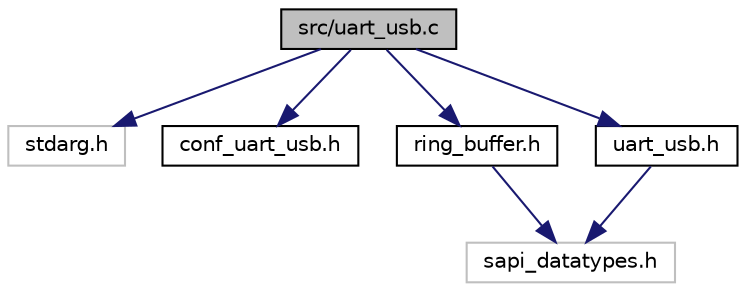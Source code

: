 digraph "src/uart_usb.c"
{
  edge [fontname="Helvetica",fontsize="10",labelfontname="Helvetica",labelfontsize="10"];
  node [fontname="Helvetica",fontsize="10",shape=record];
  Node1 [label="src/uart_usb.c",height=0.2,width=0.4,color="black", fillcolor="grey75", style="filled", fontcolor="black"];
  Node1 -> Node2 [color="midnightblue",fontsize="10",style="solid",fontname="Helvetica"];
  Node2 [label="stdarg.h",height=0.2,width=0.4,color="grey75", fillcolor="white", style="filled"];
  Node1 -> Node3 [color="midnightblue",fontsize="10",style="solid",fontname="Helvetica"];
  Node3 [label="conf_uart_usb.h",height=0.2,width=0.4,color="black", fillcolor="white", style="filled",URL="$conf__uart__usb_8h.html",tooltip="Configuracion de la UART. "];
  Node1 -> Node4 [color="midnightblue",fontsize="10",style="solid",fontname="Helvetica"];
  Node4 [label="ring_buffer.h",height=0.2,width=0.4,color="black", fillcolor="white", style="filled",URL="$ring__buffer_8h.html",tooltip="Implementacion de buffer circular. "];
  Node4 -> Node5 [color="midnightblue",fontsize="10",style="solid",fontname="Helvetica"];
  Node5 [label="sapi_datatypes.h",height=0.2,width=0.4,color="grey75", fillcolor="white", style="filled"];
  Node1 -> Node6 [color="midnightblue",fontsize="10",style="solid",fontname="Helvetica"];
  Node6 [label="uart_usb.h",height=0.2,width=0.4,color="black", fillcolor="white", style="filled",URL="$uart__usb_8h.html",tooltip="Implementacion del driver de la UART 2 (UART USB) de la EDU-CIAA. "];
  Node6 -> Node5 [color="midnightblue",fontsize="10",style="solid",fontname="Helvetica"];
}
